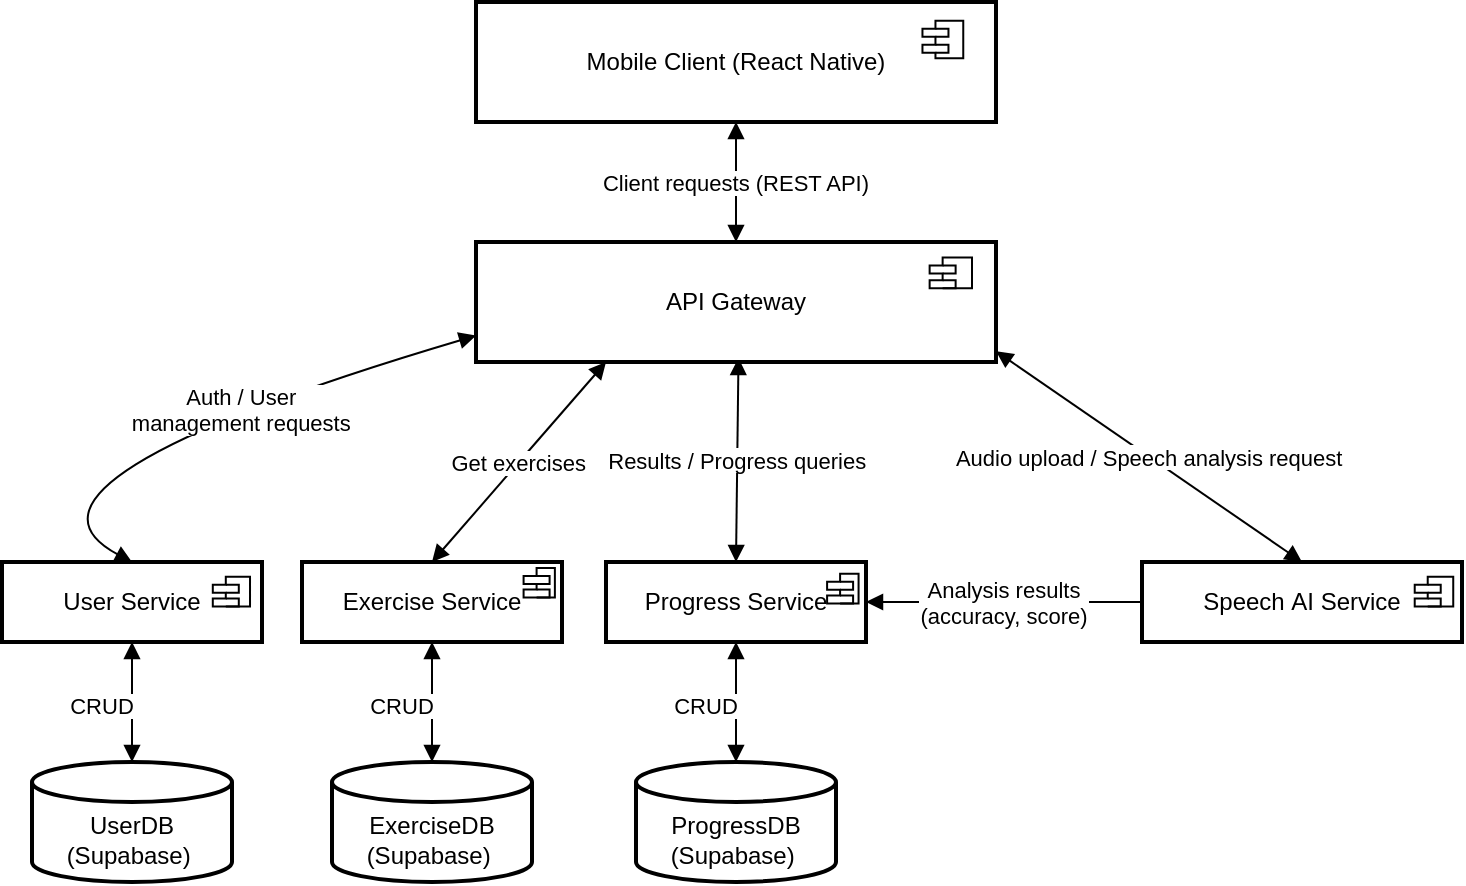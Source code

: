<mxfile version="27.0.2" pages="3">
  <diagram name="Components" id="xYBBV7nOSjY4NY2vpBng">
    <mxGraphModel dx="1042" dy="1795" grid="1" gridSize="10" guides="1" tooltips="1" connect="1" arrows="1" fold="1" page="1" pageScale="1" pageWidth="827" pageHeight="1169" math="0" shadow="0">
      <root>
        <mxCell id="0" />
        <mxCell id="1" parent="0" />
        <mxCell id="p2mVN77To-OGMYbwUZbQ-7" value="UserDB&#xa;(Supabase) " style="shape=cylinder3;boundedLbl=1;backgroundOutline=1;size=10;strokeWidth=2;whiteSpace=wrap;" parent="1" vertex="1">
          <mxGeometry x="185" y="300" width="100" height="60" as="geometry" />
        </mxCell>
        <mxCell id="p2mVN77To-OGMYbwUZbQ-12" value="Auth / User &#xa;management requests" style="curved=1;startArrow=block;endArrow=block;exitX=0;exitY=0.78;entryX=0.5;entryY=0.01;rounded=0;startFill=1;" parent="1" source="p2mVN77To-OGMYbwUZbQ-1" target="p2mVN77To-OGMYbwUZbQ-2" edge="1">
          <mxGeometry x="-0.283" y="2" relative="1" as="geometry">
            <Array as="points">
              <mxPoint x="160" y="160" />
            </Array>
            <mxPoint as="offset" />
          </mxGeometry>
        </mxCell>
        <mxCell id="p2mVN77To-OGMYbwUZbQ-13" value="Get exercises" style="startArrow=block;endArrow=block;exitX=0.25;exitY=1;entryX=0.5;entryY=0;rounded=0;entryDx=0;entryDy=0;startFill=1;exitDx=0;exitDy=0;" parent="1" source="p2mVN77To-OGMYbwUZbQ-1" target="p2mVN77To-OGMYbwUZbQ-3" edge="1">
          <mxGeometry relative="1" as="geometry" />
        </mxCell>
        <mxCell id="p2mVN77To-OGMYbwUZbQ-15" value="Audio upload / Speech analysis request" style="startArrow=block;endArrow=block;exitX=1;exitY=0.91;entryX=0.5;entryY=0.01;rounded=0;startFill=1;" parent="1" source="p2mVN77To-OGMYbwUZbQ-1" target="p2mVN77To-OGMYbwUZbQ-5" edge="1">
          <mxGeometry relative="1" as="geometry" />
        </mxCell>
        <mxCell id="p2mVN77To-OGMYbwUZbQ-22" value="Results / Progress queries" style="curved=1;startArrow=block;endArrow=block;entryX=0.5;entryY=0;rounded=0;startFill=1;entryDx=0;entryDy=0;endFill=1;" parent="1" target="p2mVN77To-OGMYbwUZbQ-6" edge="1">
          <mxGeometry relative="1" as="geometry">
            <Array as="points" />
            <mxPoint x="538.25" y="98" as="sourcePoint" />
            <mxPoint x="535.75" y="198" as="targetPoint" />
          </mxGeometry>
        </mxCell>
        <mxCell id="p2mVN77To-OGMYbwUZbQ-23" value="Analysis results &#xa;(accuracy, score)" style="curved=1;startArrow=none;endArrow=block;exitX=0;exitY=0.5;entryX=1;entryY=0.5;rounded=0;exitDx=0;exitDy=0;entryDx=0;entryDy=0;" parent="1" source="p2mVN77To-OGMYbwUZbQ-5" target="p2mVN77To-OGMYbwUZbQ-6" edge="1">
          <mxGeometry relative="1" as="geometry">
            <Array as="points" />
          </mxGeometry>
        </mxCell>
        <mxCell id="fBQ5RQNbPDq6iLIHypz4-2" value="" style="group" parent="1" vertex="1" connectable="0">
          <mxGeometry x="170" y="200" width="130" height="40" as="geometry" />
        </mxCell>
        <mxCell id="p2mVN77To-OGMYbwUZbQ-2" value="User Service" style="whiteSpace=wrap;strokeWidth=2;" parent="fBQ5RQNbPDq6iLIHypz4-2" vertex="1">
          <mxGeometry width="130" height="40" as="geometry" />
        </mxCell>
        <mxCell id="fBQ5RQNbPDq6iLIHypz4-1" value="" style="shape=module;align=left;spacingLeft=20;align=center;verticalAlign=top;whiteSpace=wrap;html=1;jettyWidth=13;jettyHeight=4;" parent="fBQ5RQNbPDq6iLIHypz4-2" vertex="1">
          <mxGeometry x="105.402" y="7.407" width="18.608" height="14.815" as="geometry" />
        </mxCell>
        <mxCell id="8GBVQgrVmN_Umn95bMOA-5" value="" style="group" parent="1" vertex="1" connectable="0">
          <mxGeometry x="320" y="200" width="130" height="40" as="geometry" />
        </mxCell>
        <mxCell id="p2mVN77To-OGMYbwUZbQ-3" value="Exercise Service" style="whiteSpace=wrap;strokeWidth=2;" parent="8GBVQgrVmN_Umn95bMOA-5" vertex="1">
          <mxGeometry width="130" height="40" as="geometry" />
        </mxCell>
        <mxCell id="fBQ5RQNbPDq6iLIHypz4-3" value="" style="shape=module;align=left;spacingLeft=20;align=center;verticalAlign=top;whiteSpace=wrap;html=1;jettyWidth=13;jettyHeight=4;" parent="8GBVQgrVmN_Umn95bMOA-5" vertex="1">
          <mxGeometry x="110.793" y="2.963" width="15.647" height="14.815" as="geometry" />
        </mxCell>
        <mxCell id="8GBVQgrVmN_Umn95bMOA-6" value="" style="group" parent="1" vertex="1" connectable="0">
          <mxGeometry x="740" y="200" width="160" height="40" as="geometry" />
        </mxCell>
        <mxCell id="p2mVN77To-OGMYbwUZbQ-5" value="Speech AI Service" style="whiteSpace=wrap;strokeWidth=2;" parent="8GBVQgrVmN_Umn95bMOA-6" vertex="1">
          <mxGeometry width="160" height="40" as="geometry" />
        </mxCell>
        <mxCell id="fBQ5RQNbPDq6iLIHypz4-5" value="" style="shape=module;align=left;spacingLeft=20;align=center;verticalAlign=top;whiteSpace=wrap;html=1;jettyWidth=13;jettyHeight=4;" parent="8GBVQgrVmN_Umn95bMOA-6" vertex="1">
          <mxGeometry x="136.36" y="7.407" width="19.258" height="14.815" as="geometry" />
        </mxCell>
        <mxCell id="8GBVQgrVmN_Umn95bMOA-8" value="" style="group" parent="1" vertex="1" connectable="0">
          <mxGeometry x="472" y="200" width="130" height="40" as="geometry" />
        </mxCell>
        <mxCell id="p2mVN77To-OGMYbwUZbQ-6" value="Progress Service" style="whiteSpace=wrap;strokeWidth=2;" parent="8GBVQgrVmN_Umn95bMOA-8" vertex="1">
          <mxGeometry width="130" height="40" as="geometry" />
        </mxCell>
        <mxCell id="fBQ5RQNbPDq6iLIHypz4-6" value="" style="shape=module;align=left;spacingLeft=20;align=center;verticalAlign=top;whiteSpace=wrap;html=1;jettyWidth=13;jettyHeight=4;" parent="8GBVQgrVmN_Umn95bMOA-8" vertex="1">
          <mxGeometry x="110.549" y="5.926" width="15.737" height="14.815" as="geometry" />
        </mxCell>
        <mxCell id="8GBVQgrVmN_Umn95bMOA-11" value="" style="group" parent="1" vertex="1" connectable="0">
          <mxGeometry x="407" y="40" width="260" height="60" as="geometry" />
        </mxCell>
        <mxCell id="p2mVN77To-OGMYbwUZbQ-1" value="API Gateway" style="whiteSpace=wrap;strokeWidth=2;" parent="8GBVQgrVmN_Umn95bMOA-11" vertex="1">
          <mxGeometry width="260" height="60.0" as="geometry" />
        </mxCell>
        <mxCell id="8GBVQgrVmN_Umn95bMOA-10" value="" style="shape=module;align=left;spacingLeft=20;align=center;verticalAlign=top;whiteSpace=wrap;html=1;jettyWidth=13;jettyHeight=4;" parent="8GBVQgrVmN_Umn95bMOA-11" vertex="1">
          <mxGeometry x="226.816" y="7.692" width="21.184" height="15.385" as="geometry" />
        </mxCell>
        <mxCell id="8GBVQgrVmN_Umn95bMOA-13" value="" style="group" parent="1" vertex="1" connectable="0">
          <mxGeometry x="407" y="-80" width="260" height="60" as="geometry" />
        </mxCell>
        <mxCell id="8GBVQgrVmN_Umn95bMOA-1" value="Mobile Client (React Native)" style="whiteSpace=wrap;strokeWidth=2;" parent="8GBVQgrVmN_Umn95bMOA-13" vertex="1">
          <mxGeometry width="260" height="60" as="geometry" />
        </mxCell>
        <mxCell id="8GBVQgrVmN_Umn95bMOA-12" value="" style="shape=module;align=left;spacingLeft=20;align=center;verticalAlign=top;whiteSpace=wrap;html=1;jettyWidth=13;jettyHeight=4;" parent="8GBVQgrVmN_Umn95bMOA-13" vertex="1">
          <mxGeometry x="223.231" y="9.375" width="20.4" height="18.75" as="geometry" />
        </mxCell>
        <mxCell id="8GBVQgrVmN_Umn95bMOA-15" value="Client requests (REST API)" style="curved=1;startArrow=block;endArrow=block;exitX=0.5;exitY=0;rounded=0;exitDx=0;exitDy=0;startFill=1;endFill=1;entryX=0.5;entryY=1;entryDx=0;entryDy=0;" parent="1" source="p2mVN77To-OGMYbwUZbQ-1" target="8GBVQgrVmN_Umn95bMOA-1" edge="1">
          <mxGeometry relative="1" as="geometry">
            <Array as="points" />
            <mxPoint x="536.5" y="20" as="sourcePoint" />
            <mxPoint x="560" y="-50" as="targetPoint" />
          </mxGeometry>
        </mxCell>
        <mxCell id="8GBVQgrVmN_Umn95bMOA-21" value="CRUD" style="startArrow=block;endArrow=block;exitX=0.5;exitY=1;entryX=0.5;entryY=0;rounded=0;entryDx=0;entryDy=0;entryPerimeter=0;exitDx=0;exitDy=0;startFill=1;" parent="1" source="p2mVN77To-OGMYbwUZbQ-2" target="p2mVN77To-OGMYbwUZbQ-7" edge="1">
          <mxGeometry x="0.043" y="-15" relative="1" as="geometry">
            <mxPoint x="378" y="264" as="sourcePoint" />
            <mxPoint x="475" y="360" as="targetPoint" />
            <mxPoint as="offset" />
          </mxGeometry>
        </mxCell>
        <mxCell id="y59uR5LuGvnRk_ywU25c-1" value="ExerciseDB &#xa;(Supabase) " style="shape=cylinder3;boundedLbl=1;backgroundOutline=1;size=10;strokeWidth=2;whiteSpace=wrap;" parent="1" vertex="1">
          <mxGeometry x="335" y="300" width="100" height="60" as="geometry" />
        </mxCell>
        <mxCell id="y59uR5LuGvnRk_ywU25c-2" value="CRUD" style="startArrow=block;endArrow=block;exitX=0.5;exitY=1;entryX=0.5;entryY=0;rounded=0;entryDx=0;entryDy=0;entryPerimeter=0;exitDx=0;exitDy=0;startFill=1;" parent="1" source="p2mVN77To-OGMYbwUZbQ-3" target="y59uR5LuGvnRk_ywU25c-1" edge="1">
          <mxGeometry x="0.043" y="-15" relative="1" as="geometry">
            <mxPoint x="357.5" y="247" as="sourcePoint" />
            <mxPoint x="628.5" y="357" as="targetPoint" />
            <mxPoint as="offset" />
          </mxGeometry>
        </mxCell>
        <mxCell id="y59uR5LuGvnRk_ywU25c-3" value="ProgressDB &#xa;(Supabase) " style="shape=cylinder3;boundedLbl=1;backgroundOutline=1;size=10;strokeWidth=2;whiteSpace=wrap;" parent="1" vertex="1">
          <mxGeometry x="487" y="300" width="100" height="60" as="geometry" />
        </mxCell>
        <mxCell id="y59uR5LuGvnRk_ywU25c-4" value="CRUD" style="startArrow=block;endArrow=block;exitX=0.5;exitY=1;entryX=0.5;entryY=0;rounded=0;entryDx=0;entryDy=0;entryPerimeter=0;exitDx=0;exitDy=0;startFill=1;" parent="1" source="p2mVN77To-OGMYbwUZbQ-6" target="y59uR5LuGvnRk_ywU25c-3" edge="1">
          <mxGeometry x="0.043" y="-15" relative="1" as="geometry">
            <mxPoint x="514.5" y="250" as="sourcePoint" />
            <mxPoint x="785.5" y="360" as="targetPoint" />
            <mxPoint as="offset" />
          </mxGeometry>
        </mxCell>
      </root>
    </mxGraphModel>
  </diagram>
  <diagram id="GMMKHwHYgfViuYJ_TJ5e" name="Interaction">
    <mxGraphModel dx="1737" dy="-126" grid="1" gridSize="10" guides="1" tooltips="1" connect="1" arrows="1" fold="1" page="1" pageScale="1" pageWidth="827" pageHeight="1169" math="0" shadow="0">
      <root>
        <mxCell id="0" />
        <mxCell id="1" parent="0" />
        <mxCell id="Xnr3pwCoWOobRJgMvvOu-2" value="User Service" style="shape=umlLifeline;perimeter=lifelinePerimeter;whiteSpace=wrap;container=1;dropTarget=0;collapsible=0;recursiveResize=0;outlineConnect=0;portConstraint=eastwest;newEdgeStyle={&quot;edgeStyle&quot;:&quot;elbowEdgeStyle&quot;,&quot;elbow&quot;:&quot;vertical&quot;,&quot;curved&quot;:0,&quot;rounded&quot;:0};size=65;" parent="1" vertex="1">
          <mxGeometry x="377" y="1870" width="150" height="862" as="geometry" />
        </mxCell>
        <mxCell id="Xnr3pwCoWOobRJgMvvOu-3" value="Exercise Service" style="shape=umlLifeline;perimeter=lifelinePerimeter;whiteSpace=wrap;container=1;dropTarget=0;collapsible=0;recursiveResize=0;outlineConnect=0;portConstraint=eastwest;newEdgeStyle={&quot;edgeStyle&quot;:&quot;elbowEdgeStyle&quot;,&quot;elbow&quot;:&quot;vertical&quot;,&quot;curved&quot;:0,&quot;rounded&quot;:0};size=65;" parent="1" vertex="1">
          <mxGeometry x="577" y="1870" width="150" height="862" as="geometry" />
        </mxCell>
        <mxCell id="Xnr3pwCoWOobRJgMvvOu-4" value="Speech AI Service" style="shape=umlLifeline;perimeter=lifelinePerimeter;whiteSpace=wrap;container=1;dropTarget=0;collapsible=0;recursiveResize=0;outlineConnect=0;portConstraint=eastwest;newEdgeStyle={&quot;edgeStyle&quot;:&quot;elbowEdgeStyle&quot;,&quot;elbow&quot;:&quot;vertical&quot;,&quot;curved&quot;:0,&quot;rounded&quot;:0};size=65;" parent="1" vertex="1">
          <mxGeometry x="777" y="1870" width="150" height="862" as="geometry" />
        </mxCell>
        <mxCell id="Xnr3pwCoWOobRJgMvvOu-5" value="Progress Service" style="shape=umlLifeline;perimeter=lifelinePerimeter;whiteSpace=wrap;container=1;dropTarget=0;collapsible=0;recursiveResize=0;outlineConnect=0;portConstraint=eastwest;newEdgeStyle={&quot;edgeStyle&quot;:&quot;elbowEdgeStyle&quot;,&quot;elbow&quot;:&quot;vertical&quot;,&quot;curved&quot;:0,&quot;rounded&quot;:0};size=65;" parent="1" vertex="1">
          <mxGeometry x="1149" y="1870" width="150" height="862" as="geometry" />
        </mxCell>
        <mxCell id="Xnr3pwCoWOobRJgMvvOu-7" value="Login / Auth request" style="verticalAlign=bottom;edgeStyle=elbowEdgeStyle;elbow=vertical;curved=0;rounded=0;endArrow=block;" parent="1" target="Xnr3pwCoWOobRJgMvvOu-2" edge="1">
          <mxGeometry relative="1" as="geometry">
            <Array as="points">
              <mxPoint x="353" y="1979" />
            </Array>
            <mxPoint x="235.167" y="1979" as="sourcePoint" />
          </mxGeometry>
        </mxCell>
        <mxCell id="Xnr3pwCoWOobRJgMvvOu-8" value="JWT Token" style="verticalAlign=bottom;edgeStyle=elbowEdgeStyle;elbow=vertical;curved=0;rounded=0;dashed=1;dashPattern=2 3;endArrow=block;" parent="1" source="Xnr3pwCoWOobRJgMvvOu-2" edge="1">
          <mxGeometry relative="1" as="geometry">
            <Array as="points">
              <mxPoint x="356" y="2033" />
            </Array>
            <mxPoint x="235.167" y="2033" as="targetPoint" />
          </mxGeometry>
        </mxCell>
        <mxCell id="Xnr3pwCoWOobRJgMvvOu-9" value="Get exercise data" style="verticalAlign=bottom;edgeStyle=elbowEdgeStyle;elbow=vertical;curved=0;rounded=0;endArrow=block;" parent="1" target="Xnr3pwCoWOobRJgMvvOu-3" edge="1">
          <mxGeometry relative="1" as="geometry">
            <Array as="points">
              <mxPoint x="453" y="2087" />
            </Array>
            <mxPoint x="235.167" y="2087" as="sourcePoint" />
          </mxGeometry>
        </mxCell>
        <mxCell id="Xnr3pwCoWOobRJgMvvOu-10" value="Exercise details" style="verticalAlign=bottom;edgeStyle=elbowEdgeStyle;elbow=vertical;curved=0;rounded=0;dashed=1;dashPattern=2 3;endArrow=block;" parent="1" source="Xnr3pwCoWOobRJgMvvOu-3" edge="1">
          <mxGeometry relative="1" as="geometry">
            <Array as="points">
              <mxPoint x="456" y="2141" />
            </Array>
            <mxPoint x="235.167" y="2141" as="targetPoint" />
          </mxGeometry>
        </mxCell>
        <mxCell id="Xnr3pwCoWOobRJgMvvOu-11" value="Send audio for analysis" style="verticalAlign=bottom;edgeStyle=elbowEdgeStyle;elbow=vertical;curved=0;rounded=0;endArrow=block;" parent="1" target="Xnr3pwCoWOobRJgMvvOu-4" edge="1">
          <mxGeometry relative="1" as="geometry">
            <Array as="points">
              <mxPoint x="553" y="2195" />
            </Array>
            <mxPoint x="235.167" y="2195" as="sourcePoint" />
          </mxGeometry>
        </mxCell>
        <mxCell id="Xnr3pwCoWOobRJgMvvOu-12" value="Send pronunciation result (accuracy, score)" style="verticalAlign=bottom;edgeStyle=elbowEdgeStyle;elbow=vertical;curved=0;rounded=0;dashed=1;dashPattern=2 3;endArrow=block;" parent="1" source="Xnr3pwCoWOobRJgMvvOu-4" target="Xnr3pwCoWOobRJgMvvOu-5" edge="1">
          <mxGeometry relative="1" as="geometry">
            <Array as="points">
              <mxPoint x="1047" y="2249" />
            </Array>
          </mxGeometry>
        </mxCell>
        <mxCell id="Xnr3pwCoWOobRJgMvvOu-13" value="Updated progress stats" style="verticalAlign=bottom;edgeStyle=elbowEdgeStyle;elbow=vertical;curved=0;rounded=0;dashed=1;dashPattern=2 3;endArrow=block;" parent="1" source="Xnr3pwCoWOobRJgMvvOu-5" edge="1">
          <mxGeometry relative="1" as="geometry">
            <Array as="points">
              <mxPoint x="742" y="2303" />
            </Array>
            <mxPoint x="235.167" y="2303" as="targetPoint" />
          </mxGeometry>
        </mxCell>
        <mxCell id="Xnr3pwCoWOobRJgMvvOu-14" value="Request progress summary" style="verticalAlign=bottom;edgeStyle=elbowEdgeStyle;elbow=vertical;curved=0;rounded=0;endArrow=block;" parent="1" target="Xnr3pwCoWOobRJgMvvOu-5" edge="1">
          <mxGeometry relative="1" as="geometry">
            <Array as="points">
              <mxPoint x="739" y="2357" />
            </Array>
            <mxPoint x="235.167" y="2357" as="sourcePoint" />
          </mxGeometry>
        </mxCell>
        <mxCell id="Xnr3pwCoWOobRJgMvvOu-15" value="Return progress summary" style="verticalAlign=bottom;edgeStyle=elbowEdgeStyle;elbow=vertical;curved=0;rounded=0;dashed=1;dashPattern=2 3;endArrow=block;" parent="1" source="Xnr3pwCoWOobRJgMvvOu-5" edge="1">
          <mxGeometry relative="1" as="geometry">
            <Array as="points">
              <mxPoint x="742" y="2411" />
            </Array>
            <mxPoint x="235.167" y="2411" as="targetPoint" />
          </mxGeometry>
        </mxCell>
        <mxCell id="Xnr3pwCoWOobRJgMvvOu-16" value="Login / Auth request" style="verticalAlign=bottom;elbow=vertical;rounded=0;endArrow=block;" parent="1" target="Xnr3pwCoWOobRJgMvvOu-2" edge="1">
          <mxGeometry relative="1" as="geometry">
            <mxPoint x="170" y="2460" as="sourcePoint" />
          </mxGeometry>
        </mxCell>
        <mxCell id="Xnr3pwCoWOobRJgMvvOu-17" value="JWT Token" style="verticalAlign=bottom;edgeStyle=elbowEdgeStyle;elbow=vertical;curved=0;rounded=0;dashed=1;dashPattern=2 3;endArrow=block;" parent="1" edge="1">
          <mxGeometry x="0.164" relative="1" as="geometry">
            <Array as="points">
              <mxPoint x="450" y="2510" />
            </Array>
            <mxPoint x="371.25" y="2510" as="sourcePoint" />
            <mxPoint x="170" y="2510" as="targetPoint" />
            <mxPoint as="offset" />
          </mxGeometry>
        </mxCell>
        <mxCell id="Xnr3pwCoWOobRJgMvvOu-18" value="Request student reports / statistics" style="verticalAlign=bottom;edgeStyle=elbowEdgeStyle;elbow=vertical;curved=0;rounded=0;endArrow=block;" parent="1" target="Xnr3pwCoWOobRJgMvvOu-5" edge="1">
          <mxGeometry relative="1" as="geometry">
            <Array as="points">
              <mxPoint x="1000" y="2573" />
            </Array>
            <mxPoint x="170" y="2573" as="sourcePoint" />
          </mxGeometry>
        </mxCell>
        <mxCell id="Xnr3pwCoWOobRJgMvvOu-19" value="Return reports and progress overview" style="verticalAlign=bottom;elbow=vertical;rounded=0;dashed=1;dashPattern=2 3;endArrow=block;" parent="1" edge="1">
          <mxGeometry relative="1" as="geometry">
            <mxPoint x="1223.5" y="2620" as="sourcePoint" />
            <mxPoint x="170" y="2620" as="targetPoint" />
          </mxGeometry>
        </mxCell>
        <mxCell id="J_YrL8Z-V_99PUbtR6q0-2" value="&lt;span style=&quot;text-wrap-mode: wrap;&quot;&gt;Учень&lt;/span&gt;" style="shape=umlActor;verticalLabelPosition=bottom;verticalAlign=top;html=1;outlineConnect=0;" parent="1" vertex="1">
          <mxGeometry x="230" y="1860" width="30" height="60" as="geometry" />
        </mxCell>
        <mxCell id="J_YrL8Z-V_99PUbtR6q0-6" value="Add new exercise" style="verticalAlign=bottom;elbow=vertical;rounded=0;endArrow=block;" parent="1" edge="1">
          <mxGeometry relative="1" as="geometry">
            <mxPoint x="171" y="2680" as="sourcePoint" />
            <mxPoint x="652.5" y="2680" as="targetPoint" />
          </mxGeometry>
        </mxCell>
        <mxCell id="J_YrL8Z-V_99PUbtR6q0-7" value="Return result" style="verticalAlign=bottom;elbow=vertical;rounded=0;dashed=1;dashPattern=2 3;endArrow=block;" parent="1" edge="1">
          <mxGeometry relative="1" as="geometry">
            <mxPoint x="655.5" y="2710" as="sourcePoint" />
            <mxPoint x="170" y="2710" as="targetPoint" />
          </mxGeometry>
        </mxCell>
        <mxCell id="Ab9w9VLv6Wo1H-BED9EL-1" value="" style="group" parent="1" vertex="1" connectable="0">
          <mxGeometry x="150" y="1860" width="36" height="950" as="geometry" />
        </mxCell>
        <mxCell id="Xnr3pwCoWOobRJgMvvOu-20" value="" style="group" parent="Ab9w9VLv6Wo1H-BED9EL-1" vertex="1" connectable="0">
          <mxGeometry y="919.355" width="30" height="30.645" as="geometry" />
        </mxCell>
        <mxCell id="Xnr3pwCoWOobRJgMvvOu-21" value="" style="endArrow=none;html=1;rounded=0;" parent="Xnr3pwCoWOobRJgMvvOu-20" edge="1">
          <mxGeometry width="50" height="50" relative="1" as="geometry">
            <mxPoint y="30.645" as="sourcePoint" />
            <mxPoint x="30" y="0.007" as="targetPoint" />
          </mxGeometry>
        </mxCell>
        <mxCell id="Xnr3pwCoWOobRJgMvvOu-22" value="" style="endArrow=none;html=1;rounded=0;" parent="Xnr3pwCoWOobRJgMvvOu-20" edge="1">
          <mxGeometry width="50" height="50" relative="1" as="geometry">
            <mxPoint x="30" y="30.645" as="sourcePoint" />
            <mxPoint as="targetPoint" />
          </mxGeometry>
        </mxCell>
        <mxCell id="J_YrL8Z-V_99PUbtR6q0-5" value="&lt;span style=&quot;text-wrap-mode: wrap;&quot;&gt;Логопед&lt;/span&gt;" style="shape=umlActor;verticalLabelPosition=bottom;verticalAlign=top;html=1;outlineConnect=0;" parent="Ab9w9VLv6Wo1H-BED9EL-1" vertex="1">
          <mxGeometry width="30" height="61.29" as="geometry" />
        </mxCell>
        <mxCell id="J_YrL8Z-V_99PUbtR6q0-8" value="" style="endArrow=none;dashed=1;html=1;rounded=0;dashPattern=1 2;" parent="Ab9w9VLv6Wo1H-BED9EL-1" edge="1">
          <mxGeometry width="50" height="50" relative="1" as="geometry">
            <mxPoint x="16" y="929.57" as="sourcePoint" />
            <mxPoint x="16" y="90" as="targetPoint" />
          </mxGeometry>
        </mxCell>
        <mxCell id="Ab9w9VLv6Wo1H-BED9EL-3" value="" style="group;strokeColor=none;" parent="1" vertex="1" connectable="0">
          <mxGeometry x="220" y="1950" width="40" height="860" as="geometry" />
        </mxCell>
        <mxCell id="EjRSs8JDyEwXYIb1t3rp-7" value="" style="group" parent="Ab9w9VLv6Wo1H-BED9EL-3" vertex="1" connectable="0">
          <mxGeometry x="10" y="830" width="30" height="30" as="geometry" />
        </mxCell>
        <mxCell id="EjRSs8JDyEwXYIb1t3rp-1" value="" style="endArrow=none;html=1;rounded=0;" parent="EjRSs8JDyEwXYIb1t3rp-7" edge="1">
          <mxGeometry width="50" height="50" relative="1" as="geometry">
            <mxPoint y="30.0" as="sourcePoint" />
            <mxPoint x="30" y="0.007" as="targetPoint" />
          </mxGeometry>
        </mxCell>
        <mxCell id="EjRSs8JDyEwXYIb1t3rp-4" value="" style="endArrow=none;html=1;rounded=0;" parent="EjRSs8JDyEwXYIb1t3rp-7" edge="1">
          <mxGeometry width="50" height="50" relative="1" as="geometry">
            <mxPoint x="30" y="30.0" as="sourcePoint" />
            <mxPoint as="targetPoint" />
          </mxGeometry>
        </mxCell>
        <mxCell id="J_YrL8Z-V_99PUbtR6q0-4" value="" style="endArrow=none;dashed=1;html=1;dashPattern=1 2;strokeWidth=1;rounded=0;" parent="Ab9w9VLv6Wo1H-BED9EL-3" edge="1">
          <mxGeometry width="50" height="50" relative="1" as="geometry">
            <mxPoint x="20" as="sourcePoint" />
            <mxPoint x="20" y="840" as="targetPoint" />
          </mxGeometry>
        </mxCell>
      </root>
    </mxGraphModel>
  </diagram>
  <diagram id="8B7-nTb6829NQ9TNPhEv" name="Deployment">
    <mxGraphModel dx="2084" dy="1252" grid="1" gridSize="10" guides="1" tooltips="1" connect="1" arrows="1" fold="1" page="1" pageScale="1" pageWidth="827" pageHeight="1169" math="0" shadow="0">
      <root>
        <mxCell id="0" />
        <mxCell id="1" parent="0" />
        <mxCell id="PByq9gjCn98wKZSS0vdd-12" value="" style="rounded=1;whiteSpace=wrap;html=1;" vertex="1" parent="1">
          <mxGeometry x="560" y="190" width="930" height="850" as="geometry" />
        </mxCell>
        <mxCell id="qx7PBQrpSQZCwgPUB-eq-31" value="" style="group" parent="1" vertex="1" connectable="0">
          <mxGeometry x="170" y="240" width="60" height="90" as="geometry" />
        </mxCell>
        <mxCell id="qx7PBQrpSQZCwgPUB-eq-32" value="" style="shape=umlActor;verticalLabelPosition=bottom;verticalAlign=top;html=1;outlineConnect=0;" parent="qx7PBQrpSQZCwgPUB-eq-31" vertex="1">
          <mxGeometry x="15" y="30" width="30" height="60" as="geometry" />
        </mxCell>
        <mxCell id="qx7PBQrpSQZCwgPUB-eq-33" value="User" style="text;html=1;align=center;verticalAlign=middle;whiteSpace=wrap;rounded=0;" parent="qx7PBQrpSQZCwgPUB-eq-31" vertex="1">
          <mxGeometry width="60" height="30" as="geometry" />
        </mxCell>
        <mxCell id="qx7PBQrpSQZCwgPUB-eq-34" value="" style="endArrow=classic;html=1;rounded=0;exitX=0.5;exitY=0.5;exitDx=0;exitDy=0;exitPerimeter=0;edgeStyle=orthogonalEdgeStyle;entryX=0.5;entryY=0;entryDx=0;entryDy=0;" parent="1" source="qx7PBQrpSQZCwgPUB-eq-32" target="qx7PBQrpSQZCwgPUB-eq-37" edge="1">
          <mxGeometry width="50" height="50" relative="1" as="geometry">
            <mxPoint x="380" y="390" as="sourcePoint" />
            <mxPoint x="410" y="300" as="targetPoint" />
          </mxGeometry>
        </mxCell>
        <mxCell id="qx7PBQrpSQZCwgPUB-eq-35" value="" style="group" parent="1" vertex="1" connectable="0">
          <mxGeometry x="240" y="350" width="220" height="130" as="geometry" />
        </mxCell>
        <mxCell id="qx7PBQrpSQZCwgPUB-eq-36" value="" style="shape=cube;whiteSpace=wrap;html=1;boundedLbl=1;backgroundOutline=1;darkOpacity=0.05;darkOpacity2=0.1;fillColor=none;flipV=0;flipH=1;size=10;" parent="qx7PBQrpSQZCwgPUB-eq-35" vertex="1">
          <mxGeometry x="-10" width="230" height="130" as="geometry" />
        </mxCell>
        <mxCell id="qx7PBQrpSQZCwgPUB-eq-37" value="Mobile Client&lt;br&gt;&lt;div&gt;(React Native, LogopedMobile)&lt;/div&gt;" style="shape=module;align=left;spacingLeft=20;align=center;verticalAlign=top;whiteSpace=wrap;html=1;" parent="qx7PBQrpSQZCwgPUB-eq-35" vertex="1">
          <mxGeometry x="41.25" y="40" width="148.75" height="70" as="geometry" />
        </mxCell>
        <mxCell id="qx7PBQrpSQZCwgPUB-eq-38" value="&lt;u&gt;MobileClient&lt;/u&gt;" style="text;html=1;align=center;verticalAlign=middle;whiteSpace=wrap;rounded=0;" parent="qx7PBQrpSQZCwgPUB-eq-35" vertex="1">
          <mxGeometry y="10" width="70" height="30" as="geometry" />
        </mxCell>
        <mxCell id="qx7PBQrpSQZCwgPUB-eq-40" value="" style="group" parent="1" vertex="1" connectable="0">
          <mxGeometry x="580" y="330" width="450" height="630" as="geometry" />
        </mxCell>
        <mxCell id="qx7PBQrpSQZCwgPUB-eq-41" value="" style="shape=cube;whiteSpace=wrap;html=1;boundedLbl=1;backgroundOutline=1;darkOpacity=0.05;darkOpacity2=0.1;fillColor=none;flipV=0;flipH=1;size=10;" parent="qx7PBQrpSQZCwgPUB-eq-40" vertex="1">
          <mxGeometry y="-62.22" width="441.964" height="692.22" as="geometry" />
        </mxCell>
        <mxCell id="qx7PBQrpSQZCwgPUB-eq-46" value="&lt;div&gt;&lt;br&gt;&lt;/div&gt;AI Service &lt;br&gt;External API &lt;br&gt;(Azure Speech / Google Speech-to-Text)" style="shape=module;align=left;spacingLeft=20;align=center;verticalAlign=top;whiteSpace=wrap;html=1;" parent="qx7PBQrpSQZCwgPUB-eq-40" vertex="1">
          <mxGeometry x="36.164" y="500.001" width="298.833" height="93.333" as="geometry" />
        </mxCell>
        <mxCell id="qx7PBQrpSQZCwgPUB-eq-45" value="&lt;div&gt;&lt;br&gt;&lt;/div&gt;&lt;div&gt;User Service Container&lt;/div&gt;&lt;div&gt;&lt;br&gt;&lt;/div&gt;" style="shape=module;align=left;spacingLeft=20;align=center;verticalAlign=top;whiteSpace=wrap;html=1;" parent="qx7PBQrpSQZCwgPUB-eq-40" vertex="1">
          <mxGeometry x="36.163" y="170" width="297.326" height="50" as="geometry" />
        </mxCell>
        <mxCell id="qx7PBQrpSQZCwgPUB-eq-44" value="&lt;div&gt;API Gateway&lt;/div&gt;&lt;div&gt;(ASP.NET Core, project: LogopedAPI)&lt;/div&gt;&lt;div&gt;Handles routing and auth&lt;/div&gt;" style="shape=module;align=left;spacingLeft=20;align=center;verticalAlign=top;whiteSpace=wrap;html=1;" parent="qx7PBQrpSQZCwgPUB-eq-40" vertex="1">
          <mxGeometry x="36.161" y="60" width="297.321" height="70" as="geometry" />
        </mxCell>
        <mxCell id="jI17Su25iTWSpdpka_xO-1" value="" style="endArrow=classic;startArrow=classic;html=1;rounded=0;entryX=0.5;entryY=1;entryDx=0;entryDy=0;exitX=0.5;exitY=0;exitDx=0;exitDy=0;" parent="qx7PBQrpSQZCwgPUB-eq-40" source="qx7PBQrpSQZCwgPUB-eq-45" edge="1" target="qx7PBQrpSQZCwgPUB-eq-44">
          <mxGeometry width="50" height="50" relative="1" as="geometry">
            <mxPoint x="176.786" y="170.005" as="sourcePoint" />
            <mxPoint x="177.103" y="131.149" as="targetPoint" />
          </mxGeometry>
        </mxCell>
        <mxCell id="_HzYRGH4YGD-o8q0wHGC-1" value="Audio analysis request / &#xa;Speech score response" style="startArrow=block;endArrow=block;entryX=0.5;entryY=0;rounded=0;entryDx=0;entryDy=0;startFill=1;exitX=0.5;exitY=1;exitDx=0;exitDy=0;" parent="qx7PBQrpSQZCwgPUB-eq-40" source="PByq9gjCn98wKZSS0vdd-4" target="qx7PBQrpSQZCwgPUB-eq-46" edge="1">
          <mxGeometry relative="1" as="geometry">
            <mxPoint x="216.964" y="590" as="sourcePoint" />
            <mxPoint x="332.012" y="-202.222" as="targetPoint" />
          </mxGeometry>
        </mxCell>
        <mxCell id="PByq9gjCn98wKZSS0vdd-2" value="&lt;div&gt;&lt;br&gt;&lt;/div&gt;&lt;div&gt;Exercise Service Container&lt;/div&gt;&lt;div&gt;&lt;br&gt;&lt;/div&gt;" style="shape=module;align=left;spacingLeft=20;align=center;verticalAlign=top;whiteSpace=wrap;html=1;" vertex="1" parent="qx7PBQrpSQZCwgPUB-eq-40">
          <mxGeometry x="36.153" y="280" width="297.326" height="50" as="geometry" />
        </mxCell>
        <mxCell id="PByq9gjCn98wKZSS0vdd-3" value="" style="endArrow=classic;startArrow=classic;html=1;rounded=0;entryX=0.5;entryY=1;entryDx=0;entryDy=0;exitX=0.5;exitY=0;exitDx=0;exitDy=0;" edge="1" parent="qx7PBQrpSQZCwgPUB-eq-40" source="PByq9gjCn98wKZSS0vdd-2" target="qx7PBQrpSQZCwgPUB-eq-45">
          <mxGeometry width="50" height="50" relative="1" as="geometry">
            <mxPoint x="193.661" y="190" as="sourcePoint" />
            <mxPoint x="193.833" y="141.149" as="targetPoint" />
          </mxGeometry>
        </mxCell>
        <mxCell id="PByq9gjCn98wKZSS0vdd-4" value="&lt;div&gt;&lt;br&gt;&lt;/div&gt;&lt;div&gt;Progress Service Container&lt;/div&gt;&lt;div&gt;&lt;br&gt;&lt;/div&gt;" style="shape=module;align=left;spacingLeft=20;align=center;verticalAlign=top;whiteSpace=wrap;html=1;" vertex="1" parent="qx7PBQrpSQZCwgPUB-eq-40">
          <mxGeometry x="36.153" y="380" width="297.326" height="50" as="geometry" />
        </mxCell>
        <mxCell id="PByq9gjCn98wKZSS0vdd-5" value="" style="endArrow=classic;startArrow=classic;html=1;rounded=0;entryX=0.5;entryY=0;entryDx=0;entryDy=0;exitX=0.5;exitY=1;exitDx=0;exitDy=0;" edge="1" parent="qx7PBQrpSQZCwgPUB-eq-40" source="PByq9gjCn98wKZSS0vdd-2" target="PByq9gjCn98wKZSS0vdd-4">
          <mxGeometry width="50" height="50" relative="1" as="geometry">
            <mxPoint x="192.857" y="290" as="sourcePoint" />
            <mxPoint x="192.857" y="250" as="targetPoint" />
          </mxGeometry>
        </mxCell>
        <mxCell id="PByq9gjCn98wKZSS0vdd-20" value="&lt;font style=&quot;font-size: 11px;&quot;&gt;HTTP request / response&lt;/font&gt;" style="text;html=1;align=center;verticalAlign=middle;whiteSpace=wrap;rounded=0;" vertex="1" parent="qx7PBQrpSQZCwgPUB-eq-40">
          <mxGeometry x="105.319" y="130" width="76.596" height="40" as="geometry" />
        </mxCell>
        <mxCell id="PByq9gjCn98wKZSS0vdd-21" value="&lt;font style=&quot;font-size: 11px;&quot;&gt;HTTP request / response&lt;/font&gt;" style="text;html=1;align=center;verticalAlign=middle;whiteSpace=wrap;rounded=0;" vertex="1" parent="qx7PBQrpSQZCwgPUB-eq-40">
          <mxGeometry x="105.319" y="230" width="76.596" height="40" as="geometry" />
        </mxCell>
        <mxCell id="PByq9gjCn98wKZSS0vdd-22" value="&lt;font style=&quot;font-size: 11px;&quot;&gt;HTTP request / response&lt;/font&gt;" style="text;html=1;align=center;verticalAlign=middle;whiteSpace=wrap;rounded=0;" vertex="1" parent="qx7PBQrpSQZCwgPUB-eq-40">
          <mxGeometry x="105.319" y="330" width="76.596" height="40" as="geometry" />
        </mxCell>
        <mxCell id="qx7PBQrpSQZCwgPUB-eq-52" value="" style="group" parent="1" vertex="1" connectable="0">
          <mxGeometry x="155" y="670" width="370" height="210" as="geometry" />
        </mxCell>
        <mxCell id="qx7PBQrpSQZCwgPUB-eq-56" value="touch/microphone" style="text;html=1;align=center;verticalAlign=middle;whiteSpace=wrap;rounded=0;" parent="1" vertex="1">
          <mxGeometry x="230" y="270" width="150" height="30" as="geometry" />
        </mxCell>
        <mxCell id="jI17Su25iTWSpdpka_xO-2" value="" style="group" parent="1" vertex="1" connectable="0">
          <mxGeometry x="460" y="370" width="100" height="60" as="geometry" />
        </mxCell>
        <mxCell id="qx7PBQrpSQZCwgPUB-eq-39" value="" style="endArrow=classic;startArrow=classic;html=1;rounded=0;exitX=1;exitY=0.5;exitDx=0;exitDy=0;entryX=0;entryY=0;entryDx=0;entryDy=35;entryPerimeter=0;" parent="jI17Su25iTWSpdpka_xO-2" source="qx7PBQrpSQZCwgPUB-eq-37" target="qx7PBQrpSQZCwgPUB-eq-44" edge="1">
          <mxGeometry width="50" height="50" relative="1" as="geometry">
            <mxPoint x="60" y="80" as="sourcePoint" />
            <mxPoint x="110" y="30" as="targetPoint" />
          </mxGeometry>
        </mxCell>
        <mxCell id="qx7PBQrpSQZCwgPUB-eq-49" value="&lt;font style=&quot;font-size: 11px;&quot;&gt;REST API requests&lt;/font&gt;" style="text;html=1;align=center;verticalAlign=middle;whiteSpace=wrap;rounded=0;" parent="jI17Su25iTWSpdpka_xO-2" vertex="1">
          <mxGeometry x="20" y="20" width="80" height="40" as="geometry" />
        </mxCell>
        <mxCell id="qx7PBQrpSQZCwgPUB-eq-50" value="" style="endArrow=classic;startArrow=classic;html=1;rounded=0;exitX=0;exitY=0;exitDx=0;exitDy=35;entryX=1;entryY=0.5;entryDx=0;entryDy=0;exitPerimeter=0;" parent="1" source="qx7PBQrpSQZCwgPUB-eq-54" target="qx7PBQrpSQZCwgPUB-eq-45" edge="1">
          <mxGeometry width="50" height="50" relative="1" as="geometry">
            <mxPoint x="400" y="565" as="sourcePoint" />
            <mxPoint x="610" y="565" as="targetPoint" />
          </mxGeometry>
        </mxCell>
        <mxCell id="qx7PBQrpSQZCwgPUB-eq-42" value="&lt;u&gt;Server&amp;nbsp;&lt;/u&gt;&lt;u style=&quot;background-color: transparent; color: light-dark(rgb(0, 0, 0), rgb(255, 255, 255));&quot;&gt;solution:&lt;/u&gt;&lt;span style=&quot;background-color: transparent; color: light-dark(rgb(0, 0, 0), rgb(255, 255, 255));&quot;&gt;&amp;nbsp;&lt;/span&gt;&lt;div&gt;LogopedAIPlatform&lt;/div&gt;" style="text;html=1;align=center;verticalAlign=middle;whiteSpace=wrap;rounded=0;" parent="1" vertex="1">
          <mxGeometry x="845.774" y="280.003" width="195.834" height="71.882" as="geometry" />
        </mxCell>
        <mxCell id="PByq9gjCn98wKZSS0vdd-10" value="" style="group" vertex="1" connectable="0" parent="1">
          <mxGeometry x="1140" y="480" width="330" height="310" as="geometry" />
        </mxCell>
        <mxCell id="qx7PBQrpSQZCwgPUB-eq-53" value="" style="shape=cube;whiteSpace=wrap;html=1;boundedLbl=1;backgroundOutline=1;darkOpacity=0.05;darkOpacity2=0.1;fillColor=none;flipV=0;flipH=1;size=10;" parent="PByq9gjCn98wKZSS0vdd-10" vertex="1">
          <mxGeometry y="-20" width="330" height="330" as="geometry" />
        </mxCell>
        <mxCell id="qx7PBQrpSQZCwgPUB-eq-54" value="&lt;div&gt;&lt;/div&gt;&lt;div&gt;&lt;div&gt;Database&lt;/div&gt;&lt;div&gt;UserDB&lt;br&gt;Supabase&lt;/div&gt;&lt;/div&gt;" style="shape=module;align=left;spacingLeft=20;align=center;verticalAlign=top;whiteSpace=wrap;html=1;" parent="PByq9gjCn98wKZSS0vdd-10" vertex="1">
          <mxGeometry x="20.0" y="10" width="135.45" height="60" as="geometry" />
        </mxCell>
        <mxCell id="PByq9gjCn98wKZSS0vdd-6" value="&lt;div&gt;&lt;/div&gt;&lt;div&gt;&lt;div&gt;Database&lt;/div&gt;&lt;div&gt;ExerciseDB&lt;br&gt;Supabase&lt;/div&gt;&lt;/div&gt;" style="shape=module;align=left;spacingLeft=20;align=center;verticalAlign=top;whiteSpace=wrap;html=1;" vertex="1" parent="PByq9gjCn98wKZSS0vdd-10">
          <mxGeometry x="20.0" y="120" width="135.45" height="60" as="geometry" />
        </mxCell>
        <mxCell id="PByq9gjCn98wKZSS0vdd-8" value="&lt;div&gt;&lt;/div&gt;&lt;div&gt;&lt;div&gt;Database&lt;/div&gt;&lt;div&gt;ProgressDB&lt;br&gt;Supabase&lt;/div&gt;&lt;/div&gt;" style="shape=module;align=left;spacingLeft=20;align=center;verticalAlign=top;whiteSpace=wrap;html=1;" vertex="1" parent="PByq9gjCn98wKZSS0vdd-10">
          <mxGeometry x="20.0" y="220" width="135.45" height="60" as="geometry" />
        </mxCell>
        <mxCell id="qx7PBQrpSQZCwgPUB-eq-55" value="&lt;u&gt;Database server&lt;/u&gt;" style="text;html=1;align=center;verticalAlign=middle;whiteSpace=wrap;rounded=0;" parent="PByq9gjCn98wKZSS0vdd-10" vertex="1">
          <mxGeometry x="220" y="0.005" width="94.332" height="53.654" as="geometry" />
        </mxCell>
        <mxCell id="PByq9gjCn98wKZSS0vdd-7" value="" style="endArrow=classic;startArrow=classic;html=1;rounded=0;exitX=0;exitY=0;exitDx=0;exitDy=35;entryX=1;entryY=0.5;entryDx=0;entryDy=0;exitPerimeter=0;" edge="1" parent="1" source="PByq9gjCn98wKZSS0vdd-6" target="PByq9gjCn98wKZSS0vdd-2">
          <mxGeometry width="50" height="50" relative="1" as="geometry">
            <mxPoint x="400" y="662" as="sourcePoint" />
            <mxPoint x="635" y="650" as="targetPoint" />
          </mxGeometry>
        </mxCell>
        <mxCell id="PByq9gjCn98wKZSS0vdd-9" value="" style="endArrow=classic;startArrow=classic;html=1;rounded=0;exitX=0;exitY=0;exitDx=0;exitDy=35;entryX=1;entryY=0.5;entryDx=0;entryDy=0;exitPerimeter=0;" edge="1" parent="1" source="PByq9gjCn98wKZSS0vdd-8" target="PByq9gjCn98wKZSS0vdd-4">
          <mxGeometry width="50" height="50" relative="1" as="geometry">
            <mxPoint x="400" y="762" as="sourcePoint" />
            <mxPoint x="635" y="750" as="targetPoint" />
          </mxGeometry>
        </mxCell>
        <mxCell id="PByq9gjCn98wKZSS0vdd-14" value="" style="group" vertex="1" connectable="0" parent="1">
          <mxGeometry x="1320" y="220" width="80" height="40" as="geometry" />
        </mxCell>
        <mxCell id="PByq9gjCn98wKZSS0vdd-15" value="&lt;span style=&quot;text-align: left;&quot;&gt;Node: Docker Host&lt;/span&gt;" style="text;html=1;align=center;verticalAlign=middle;whiteSpace=wrap;rounded=0;" vertex="1" parent="PByq9gjCn98wKZSS0vdd-14">
          <mxGeometry width="80" height="40" as="geometry" />
        </mxCell>
        <mxCell id="PByq9gjCn98wKZSS0vdd-19" value="&lt;font style=&quot;font-size: 11px;&quot;&gt;JSON responses&lt;/font&gt;" style="text;html=1;align=center;verticalAlign=middle;whiteSpace=wrap;rounded=0;" vertex="1" parent="1">
          <mxGeometry x="480" y="430" width="80" height="40" as="geometry" />
        </mxCell>
        <mxCell id="PByq9gjCn98wKZSS0vdd-23" value="&lt;font style=&quot;font-size: 11px;&quot;&gt;SQL queries / CRUD operations&lt;/font&gt;" style="text;html=1;align=center;verticalAlign=middle;whiteSpace=wrap;rounded=0;" vertex="1" parent="1">
          <mxGeometry x="1040" y="480" width="80" height="40" as="geometry" />
        </mxCell>
        <mxCell id="PByq9gjCn98wKZSS0vdd-24" value="&lt;font style=&quot;font-size: 11px;&quot;&gt;SQL queries / CRUD operations&lt;/font&gt;" style="text;html=1;align=center;verticalAlign=middle;whiteSpace=wrap;rounded=0;" vertex="1" parent="1">
          <mxGeometry x="1040" y="585" width="80" height="40" as="geometry" />
        </mxCell>
        <mxCell id="PByq9gjCn98wKZSS0vdd-25" value="&lt;font style=&quot;font-size: 11px;&quot;&gt;SQL queries / CRUD operations&lt;/font&gt;" style="text;html=1;align=center;verticalAlign=middle;whiteSpace=wrap;rounded=0;" vertex="1" parent="1">
          <mxGeometry x="1040" y="690" width="80" height="40" as="geometry" />
        </mxCell>
      </root>
    </mxGraphModel>
  </diagram>
</mxfile>
